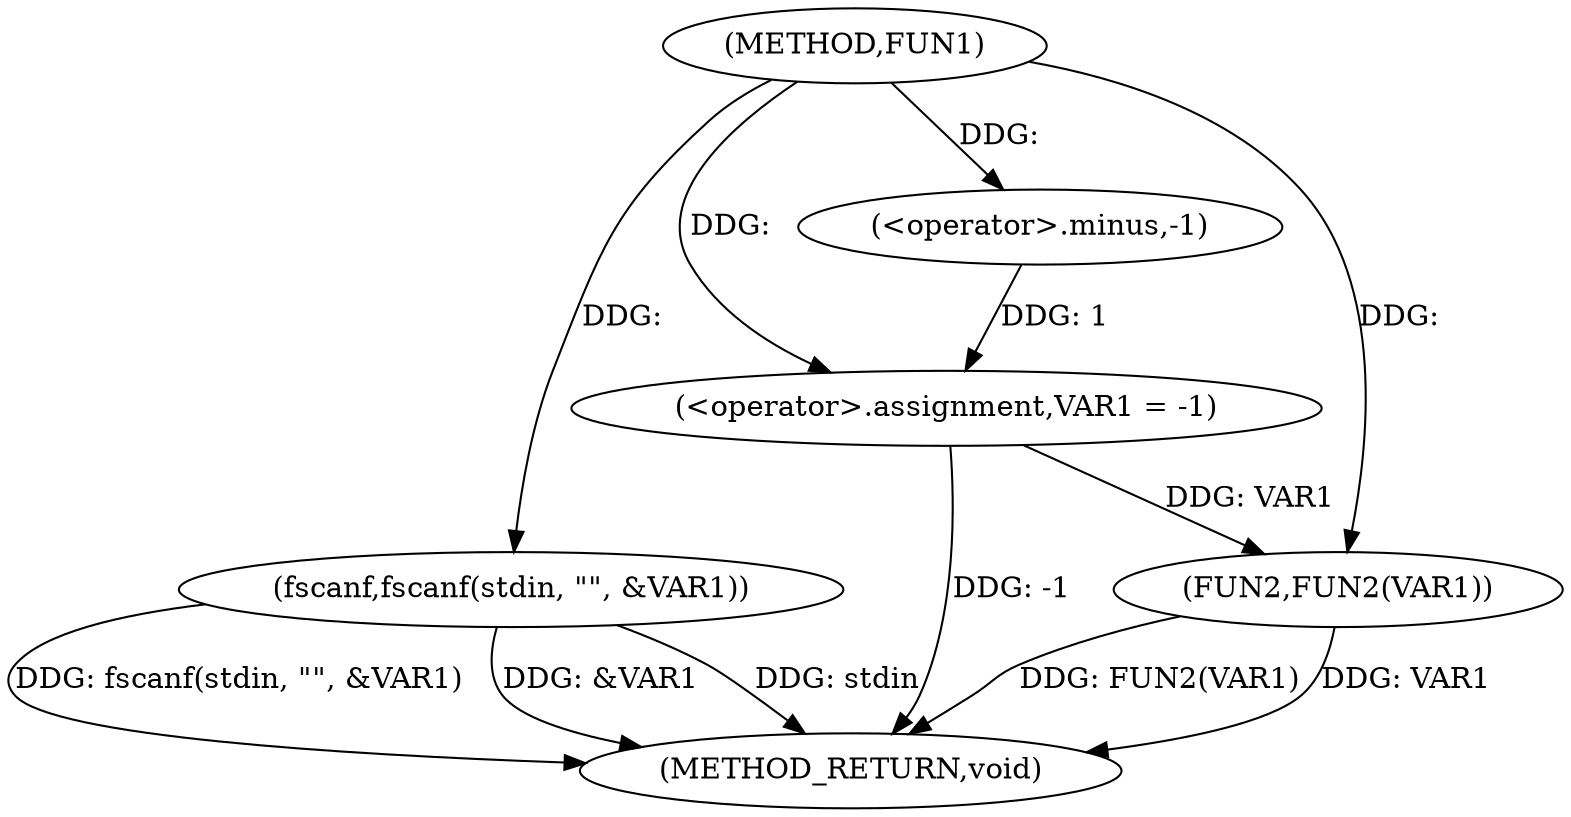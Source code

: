 digraph FUN1 {  
"1000100" [label = "(METHOD,FUN1)" ]
"1000114" [label = "(METHOD_RETURN,void)" ]
"1000103" [label = "(<operator>.assignment,VAR1 = -1)" ]
"1000105" [label = "(<operator>.minus,-1)" ]
"1000107" [label = "(fscanf,fscanf(stdin, \"\", &VAR1))" ]
"1000112" [label = "(FUN2,FUN2(VAR1))" ]
  "1000107" -> "1000114"  [ label = "DDG: stdin"] 
  "1000107" -> "1000114"  [ label = "DDG: fscanf(stdin, \"\", &VAR1)"] 
  "1000103" -> "1000114"  [ label = "DDG: -1"] 
  "1000112" -> "1000114"  [ label = "DDG: FUN2(VAR1)"] 
  "1000112" -> "1000114"  [ label = "DDG: VAR1"] 
  "1000107" -> "1000114"  [ label = "DDG: &VAR1"] 
  "1000105" -> "1000103"  [ label = "DDG: 1"] 
  "1000100" -> "1000103"  [ label = "DDG: "] 
  "1000100" -> "1000105"  [ label = "DDG: "] 
  "1000100" -> "1000107"  [ label = "DDG: "] 
  "1000103" -> "1000112"  [ label = "DDG: VAR1"] 
  "1000100" -> "1000112"  [ label = "DDG: "] 
}
